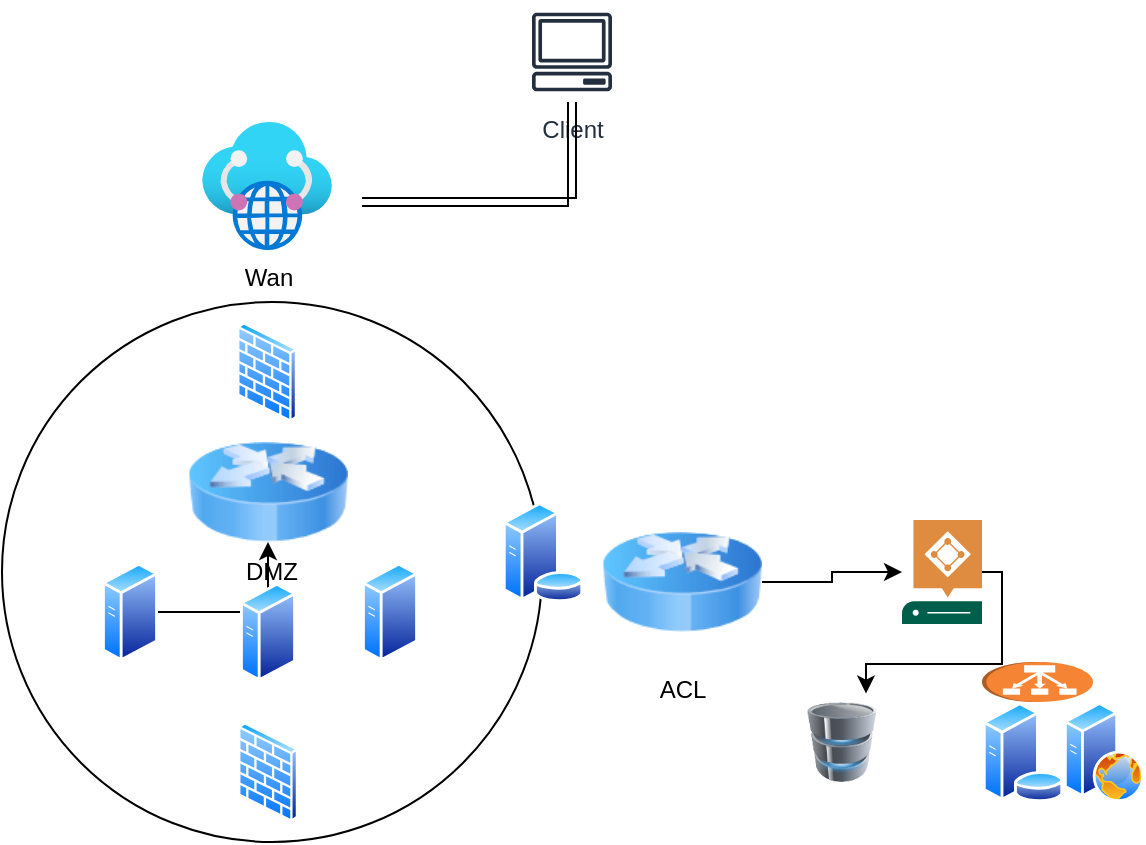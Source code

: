 <mxfile version="14.6.10" type="github">
  <diagram id="sl-Ipaczmb_JynNWzrRI" name="Page-1">
    <mxGraphModel dx="1038" dy="548" grid="1" gridSize="10" guides="1" tooltips="1" connect="1" arrows="1" fold="1" page="1" pageScale="1" pageWidth="850" pageHeight="1100" math="0" shadow="0">
      <root>
        <mxCell id="0" />
        <mxCell id="1" parent="0" />
        <mxCell id="9bWMmKPgsMBOj7CA2vgF-1" value="Client" style="outlineConnect=0;fontColor=#232F3E;gradientColor=none;strokeColor=#232F3E;fillColor=#ffffff;dashed=0;verticalLabelPosition=bottom;verticalAlign=top;align=center;html=1;fontSize=12;fontStyle=0;aspect=fixed;shape=mxgraph.aws4.resourceIcon;resIcon=mxgraph.aws4.client;" vertex="1" parent="1">
          <mxGeometry x="410" y="10" width="50" height="50" as="geometry" />
        </mxCell>
        <mxCell id="9bWMmKPgsMBOj7CA2vgF-2" value="Wan" style="aspect=fixed;html=1;points=[];align=center;image;fontSize=12;image=img/lib/azure2/networking/Virtual_WANs.svg;" vertex="1" parent="1">
          <mxGeometry x="250" y="70" width="65" height="64" as="geometry" />
        </mxCell>
        <mxCell id="9bWMmKPgsMBOj7CA2vgF-3" value="" style="shape=link;html=1;rounded=0;edgeStyle=orthogonalEdgeStyle;" edge="1" parent="1" target="9bWMmKPgsMBOj7CA2vgF-1">
          <mxGeometry width="100" relative="1" as="geometry">
            <mxPoint x="330" y="110" as="sourcePoint" />
            <mxPoint x="420" y="240" as="targetPoint" />
            <Array as="points">
              <mxPoint x="314" y="110" />
              <mxPoint x="435" y="110" />
            </Array>
          </mxGeometry>
        </mxCell>
        <mxCell id="9bWMmKPgsMBOj7CA2vgF-4" value="" style="aspect=fixed;perimeter=ellipsePerimeter;html=1;align=center;shadow=0;dashed=0;spacingTop=3;image;image=img/lib/active_directory/firewall.svg;" vertex="1" parent="1">
          <mxGeometry x="267.25" y="170" width="30.5" height="50" as="geometry" />
        </mxCell>
        <mxCell id="9bWMmKPgsMBOj7CA2vgF-5" value="" style="aspect=fixed;perimeter=ellipsePerimeter;html=1;align=center;shadow=0;dashed=0;spacingTop=3;image;image=img/lib/active_directory/firewall.svg;" vertex="1" parent="1">
          <mxGeometry x="267.75" y="370" width="30.5" height="50" as="geometry" />
        </mxCell>
        <mxCell id="9bWMmKPgsMBOj7CA2vgF-6" value="" style="image;html=1;image=img/lib/clip_art/networking/Router_Icon_128x128.png" vertex="1" parent="1">
          <mxGeometry x="243" y="230" width="80" height="50" as="geometry" />
        </mxCell>
        <mxCell id="9bWMmKPgsMBOj7CA2vgF-8" value="" style="edgeStyle=orthogonalEdgeStyle;rounded=0;orthogonalLoop=1;jettySize=auto;html=1;" edge="1" parent="1" source="9bWMmKPgsMBOj7CA2vgF-7" target="9bWMmKPgsMBOj7CA2vgF-6">
          <mxGeometry relative="1" as="geometry" />
        </mxCell>
        <mxCell id="9bWMmKPgsMBOj7CA2vgF-7" value="" style="aspect=fixed;perimeter=ellipsePerimeter;html=1;align=center;shadow=0;dashed=0;spacingTop=3;image;image=img/lib/active_directory/generic_server.svg;" vertex="1" parent="1">
          <mxGeometry x="200" y="290" width="28.0" height="50" as="geometry" />
        </mxCell>
        <mxCell id="9bWMmKPgsMBOj7CA2vgF-9" value="" style="aspect=fixed;perimeter=ellipsePerimeter;html=1;align=center;shadow=0;dashed=0;spacingTop=3;image;image=img/lib/active_directory/generic_server.svg;" vertex="1" parent="1">
          <mxGeometry x="269" y="300" width="28.0" height="50" as="geometry" />
        </mxCell>
        <mxCell id="9bWMmKPgsMBOj7CA2vgF-10" value="" style="aspect=fixed;perimeter=ellipsePerimeter;html=1;align=center;shadow=0;dashed=0;spacingTop=3;image;image=img/lib/active_directory/generic_server.svg;" vertex="1" parent="1">
          <mxGeometry x="330" y="290" width="28.0" height="50" as="geometry" />
        </mxCell>
        <mxCell id="9bWMmKPgsMBOj7CA2vgF-11" value="DMZ" style="ellipse;whiteSpace=wrap;html=1;aspect=fixed;fillColor=none;" vertex="1" parent="1">
          <mxGeometry x="150" y="160" width="270" height="270" as="geometry" />
        </mxCell>
        <mxCell id="9bWMmKPgsMBOj7CA2vgF-15" style="edgeStyle=orthogonalEdgeStyle;rounded=0;orthogonalLoop=1;jettySize=auto;html=1;" edge="1" parent="1" source="9bWMmKPgsMBOj7CA2vgF-12" target="9bWMmKPgsMBOj7CA2vgF-13">
          <mxGeometry relative="1" as="geometry" />
        </mxCell>
        <mxCell id="9bWMmKPgsMBOj7CA2vgF-12" value="ACL" style="image;html=1;image=img/lib/clip_art/networking/Router_Icon_128x128.png;fillColor=none;" vertex="1" parent="1">
          <mxGeometry x="450" y="260" width="80" height="80" as="geometry" />
        </mxCell>
        <mxCell id="9bWMmKPgsMBOj7CA2vgF-21" value="" style="edgeStyle=orthogonalEdgeStyle;rounded=0;orthogonalLoop=1;jettySize=auto;html=1;entryX=0.65;entryY=-0.105;entryDx=0;entryDy=0;entryPerimeter=0;" edge="1" parent="1" source="9bWMmKPgsMBOj7CA2vgF-13" target="9bWMmKPgsMBOj7CA2vgF-16">
          <mxGeometry relative="1" as="geometry">
            <Array as="points">
              <mxPoint x="650" y="295" />
              <mxPoint x="650" y="341" />
              <mxPoint x="582" y="341" />
            </Array>
          </mxGeometry>
        </mxCell>
        <mxCell id="9bWMmKPgsMBOj7CA2vgF-13" value="" style="pointerEvents=1;shadow=0;dashed=0;html=1;strokeColor=none;fillColor=#005F4B;labelPosition=center;verticalLabelPosition=bottom;verticalAlign=top;align=center;outlineConnect=0;shape=mxgraph.veeam2.domain_controller;" vertex="1" parent="1">
          <mxGeometry x="600" y="269" width="40" height="52" as="geometry" />
        </mxCell>
        <mxCell id="9bWMmKPgsMBOj7CA2vgF-16" value="" style="image;html=1;image=img/lib/clip_art/computers/Database_128x128.png;fillColor=none;" vertex="1" parent="1">
          <mxGeometry x="530" y="360" width="80" height="40" as="geometry" />
        </mxCell>
        <mxCell id="9bWMmKPgsMBOj7CA2vgF-17" value="" style="aspect=fixed;perimeter=ellipsePerimeter;html=1;align=center;shadow=0;dashed=0;spacingTop=3;image;image=img/lib/active_directory/database_server.svg;fillColor=none;" vertex="1" parent="1">
          <mxGeometry x="400" y="260" width="41" height="50" as="geometry" />
        </mxCell>
        <mxCell id="9bWMmKPgsMBOj7CA2vgF-18" value="" style="aspect=fixed;perimeter=ellipsePerimeter;html=1;align=center;shadow=0;dashed=0;spacingTop=3;image;image=img/lib/active_directory/database_server.svg;fillColor=none;" vertex="1" parent="1">
          <mxGeometry x="640" y="360" width="41" height="50" as="geometry" />
        </mxCell>
        <mxCell id="9bWMmKPgsMBOj7CA2vgF-19" value="" style="aspect=fixed;perimeter=ellipsePerimeter;html=1;align=center;shadow=0;dashed=0;spacingTop=3;image;image=img/lib/active_directory/web_server.svg;fillColor=none;" vertex="1" parent="1">
          <mxGeometry x="681" y="360" width="40" height="50" as="geometry" />
        </mxCell>
        <mxCell id="9bWMmKPgsMBOj7CA2vgF-20" value="" style="outlineConnect=0;dashed=0;verticalLabelPosition=bottom;verticalAlign=top;align=center;html=1;shape=mxgraph.aws3.classic_load_balancer;fillColor=#F58534;gradientColor=none;direction=south;" vertex="1" parent="1">
          <mxGeometry x="640" y="340" width="55.5" height="20" as="geometry" />
        </mxCell>
      </root>
    </mxGraphModel>
  </diagram>
</mxfile>
